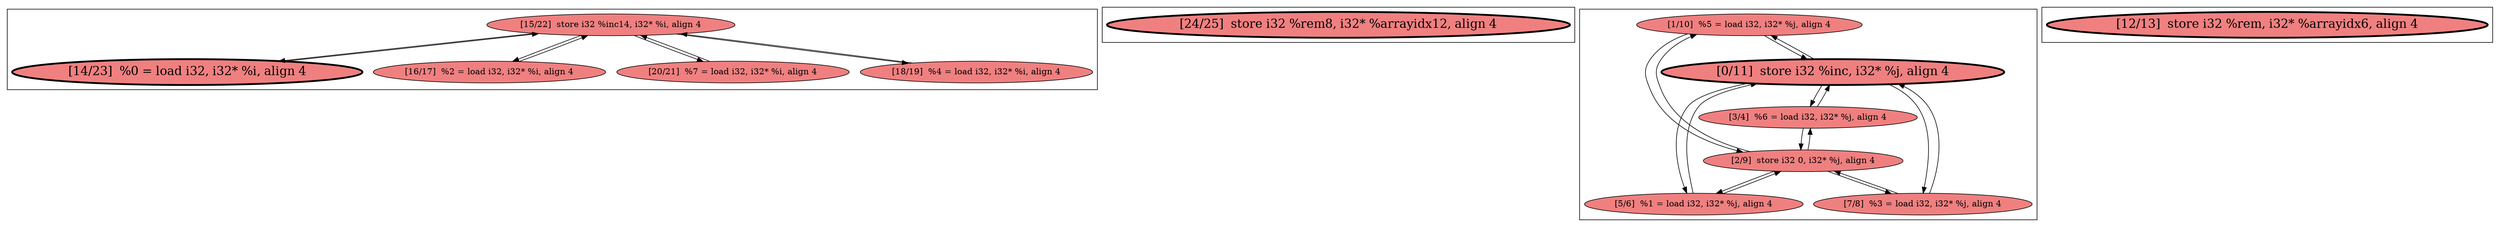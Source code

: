 
digraph G {





subgraph cluster3 {


node219 [fillcolor=lightcoral,label="[15/22]  store i32 %inc14, i32* %i, align 4",shape=ellipse,style=filled ]
node218 [penwidth=3.0,fontsize=20,fillcolor=lightcoral,label="[14/23]  %0 = load i32, i32* %i, align 4",shape=ellipse,style=filled ]
node217 [fillcolor=lightcoral,label="[16/17]  %2 = load i32, i32* %i, align 4",shape=ellipse,style=filled ]
node215 [fillcolor=lightcoral,label="[20/21]  %7 = load i32, i32* %i, align 4",shape=ellipse,style=filled ]
node216 [fillcolor=lightcoral,label="[18/19]  %4 = load i32, i32* %i, align 4",shape=ellipse,style=filled ]

node219->node218 [ ]
node218->node219 [ ]
node219->node216 [ ]
node217->node219 [ ]
node216->node219 [ ]
node219->node217 [ ]
node219->node215 [ ]
node215->node219 [ ]


}

subgraph cluster2 {


node214 [penwidth=3.0,fontsize=20,fillcolor=lightcoral,label="[24/25]  store i32 %rem8, i32* %arrayidx12, align 4",shape=ellipse,style=filled ]



}

subgraph cluster0 {


node212 [fillcolor=lightcoral,label="[1/10]  %5 = load i32, i32* %j, align 4",shape=ellipse,style=filled ]
node211 [penwidth=3.0,fontsize=20,fillcolor=lightcoral,label="[0/11]  store i32 %inc, i32* %j, align 4",shape=ellipse,style=filled ]
node209 [fillcolor=lightcoral,label="[5/6]  %1 = load i32, i32* %j, align 4",shape=ellipse,style=filled ]
node207 [fillcolor=lightcoral,label="[7/8]  %3 = load i32, i32* %j, align 4",shape=ellipse,style=filled ]
node210 [fillcolor=lightcoral,label="[2/9]  store i32 0, i32* %j, align 4",shape=ellipse,style=filled ]
node208 [fillcolor=lightcoral,label="[3/4]  %6 = load i32, i32* %j, align 4",shape=ellipse,style=filled ]

node209->node210 [ ]
node210->node209 [ ]
node208->node211 [ ]
node208->node210 [ ]
node210->node208 [ ]
node211->node209 [ ]
node211->node208 [ ]
node207->node211 [ ]
node212->node211 [ ]
node210->node207 [ ]
node211->node212 [ ]
node212->node210 [ ]
node210->node212 [ ]
node209->node211 [ ]
node207->node210 [ ]
node211->node207 [ ]


}

subgraph cluster1 {


node213 [penwidth=3.0,fontsize=20,fillcolor=lightcoral,label="[12/13]  store i32 %rem, i32* %arrayidx6, align 4",shape=ellipse,style=filled ]



}

}
